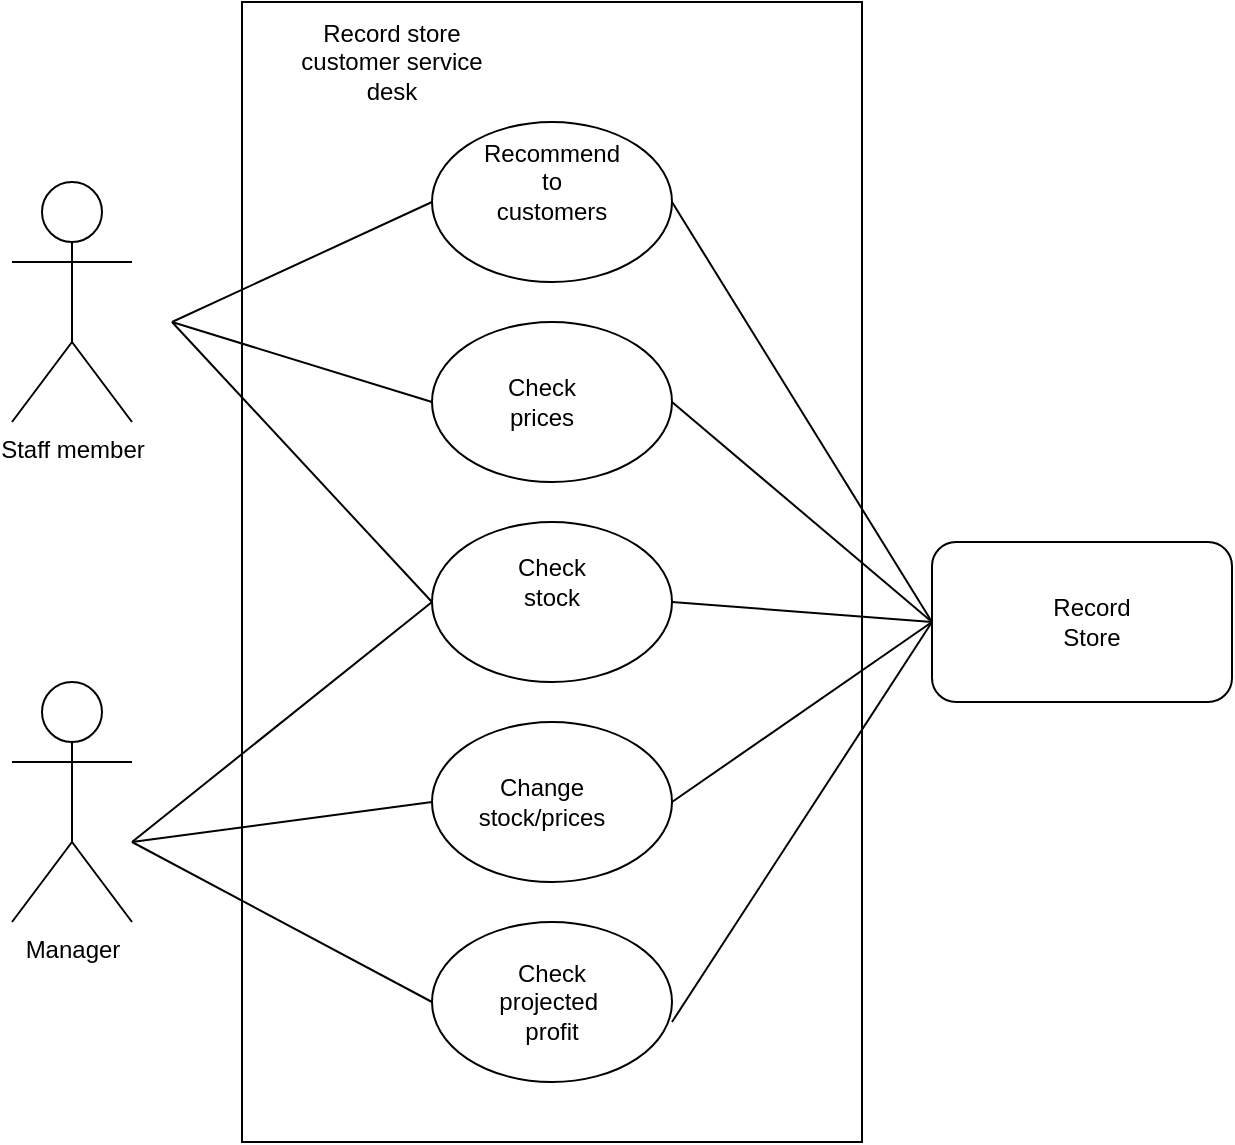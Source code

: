 <mxfile version="10.6.7" type="github"><diagram id="uB2jlyXJTxDQPwL-1R3I" name="Page-1"><mxGraphModel dx="1425" dy="625" grid="1" gridSize="10" guides="1" tooltips="1" connect="1" arrows="1" fold="1" page="1" pageScale="1" pageWidth="827" pageHeight="1169" math="0" shadow="0"><root><mxCell id="0"/><mxCell id="1" parent="0"/><mxCell id="3X3QS4AmmU2mTldEc5a5-43" value="" style="rounded=0;whiteSpace=wrap;html=1;" parent="1" vertex="1"><mxGeometry x="215" y="20" width="310" height="570" as="geometry"/></mxCell><mxCell id="3X3QS4AmmU2mTldEc5a5-5" value="Staff member" style="shape=umlActor;verticalLabelPosition=bottom;labelBackgroundColor=#ffffff;verticalAlign=top;html=1;outlineConnect=0;" parent="1" vertex="1"><mxGeometry x="100" y="110" width="60" height="120" as="geometry"/></mxCell><mxCell id="3X3QS4AmmU2mTldEc5a5-14" value="Manager" style="shape=umlActor;verticalLabelPosition=bottom;labelBackgroundColor=#ffffff;verticalAlign=top;html=1;outlineConnect=0;" parent="1" vertex="1"><mxGeometry x="100" y="360" width="60" height="120" as="geometry"/></mxCell><mxCell id="3X3QS4AmmU2mTldEc5a5-7" value="" style="ellipse;whiteSpace=wrap;html=1;" parent="1" vertex="1"><mxGeometry x="310" y="80" width="120" height="80" as="geometry"/></mxCell><mxCell id="3X3QS4AmmU2mTldEc5a5-8" value="" style="ellipse;whiteSpace=wrap;html=1;" parent="1" vertex="1"><mxGeometry x="310" y="180" width="120" height="80" as="geometry"/></mxCell><mxCell id="3X3QS4AmmU2mTldEc5a5-9" value="" style="ellipse;whiteSpace=wrap;html=1;" parent="1" vertex="1"><mxGeometry x="310" y="280" width="120" height="80" as="geometry"/></mxCell><mxCell id="3X3QS4AmmU2mTldEc5a5-10" value="" style="ellipse;whiteSpace=wrap;html=1;" parent="1" vertex="1"><mxGeometry x="310" y="380" width="120" height="80" as="geometry"/></mxCell><mxCell id="3X3QS4AmmU2mTldEc5a5-11" value="" style="ellipse;whiteSpace=wrap;html=1;" parent="1" vertex="1"><mxGeometry x="310" y="480" width="120" height="80" as="geometry"/></mxCell><mxCell id="3X3QS4AmmU2mTldEc5a5-13" value="" style="rounded=1;whiteSpace=wrap;html=1;" parent="1" vertex="1"><mxGeometry x="560" y="290" width="150" height="80" as="geometry"/></mxCell><mxCell id="3X3QS4AmmU2mTldEc5a5-20" value="Check stock" style="text;html=1;strokeColor=none;fillColor=none;align=center;verticalAlign=middle;whiteSpace=wrap;rounded=0;" parent="1" vertex="1"><mxGeometry x="350" y="300" width="40" height="20" as="geometry"/></mxCell><mxCell id="3X3QS4AmmU2mTldEc5a5-21" value="Recommend&lt;br&gt;to customers&lt;br&gt;" style="text;html=1;strokeColor=none;fillColor=none;align=center;verticalAlign=middle;whiteSpace=wrap;rounded=0;" parent="1" vertex="1"><mxGeometry x="360" y="90" width="20" height="40" as="geometry"/></mxCell><mxCell id="3X3QS4AmmU2mTldEc5a5-22" value="Check prices" style="text;html=1;strokeColor=none;fillColor=none;align=center;verticalAlign=middle;whiteSpace=wrap;rounded=0;" parent="1" vertex="1"><mxGeometry x="350" y="210" width="30" height="20" as="geometry"/></mxCell><mxCell id="3X3QS4AmmU2mTldEc5a5-23" value="Change stock/prices" style="text;html=1;strokeColor=none;fillColor=none;align=center;verticalAlign=middle;whiteSpace=wrap;rounded=0;" parent="1" vertex="1"><mxGeometry x="345" y="410" width="40" height="20" as="geometry"/></mxCell><mxCell id="3X3QS4AmmU2mTldEc5a5-25" value="Check projected&amp;nbsp; profit" style="text;html=1;strokeColor=none;fillColor=none;align=center;verticalAlign=middle;whiteSpace=wrap;rounded=0;" parent="1" vertex="1"><mxGeometry x="350" y="510" width="40" height="20" as="geometry"/></mxCell><mxCell id="3X3QS4AmmU2mTldEc5a5-27" value="Record Store" style="text;html=1;strokeColor=none;fillColor=none;align=center;verticalAlign=middle;whiteSpace=wrap;rounded=0;" parent="1" vertex="1"><mxGeometry x="620" y="320" width="40" height="20" as="geometry"/></mxCell><mxCell id="3X3QS4AmmU2mTldEc5a5-30" value="" style="endArrow=none;html=1;entryX=0;entryY=0.5;entryDx=0;entryDy=0;" parent="1" target="3X3QS4AmmU2mTldEc5a5-7" edge="1"><mxGeometry width="50" height="50" relative="1" as="geometry"><mxPoint x="180" y="180" as="sourcePoint"/><mxPoint x="250" y="160" as="targetPoint"/></mxGeometry></mxCell><mxCell id="3X3QS4AmmU2mTldEc5a5-31" value="" style="endArrow=none;html=1;entryX=0;entryY=0.5;entryDx=0;entryDy=0;" parent="1" target="3X3QS4AmmU2mTldEc5a5-8" edge="1"><mxGeometry width="50" height="50" relative="1" as="geometry"><mxPoint x="180" y="180" as="sourcePoint"/><mxPoint x="320" y="130" as="targetPoint"/></mxGeometry></mxCell><mxCell id="3X3QS4AmmU2mTldEc5a5-32" value="" style="endArrow=none;html=1;entryX=0;entryY=0.5;entryDx=0;entryDy=0;" parent="1" target="3X3QS4AmmU2mTldEc5a5-9" edge="1"><mxGeometry width="50" height="50" relative="1" as="geometry"><mxPoint x="180" y="180" as="sourcePoint"/><mxPoint x="320" y="230" as="targetPoint"/></mxGeometry></mxCell><mxCell id="3X3QS4AmmU2mTldEc5a5-33" value="" style="endArrow=none;html=1;entryX=0;entryY=0.5;entryDx=0;entryDy=0;" parent="1" target="3X3QS4AmmU2mTldEc5a5-11" edge="1"><mxGeometry width="50" height="50" relative="1" as="geometry"><mxPoint x="160" y="440" as="sourcePoint"/><mxPoint x="290" y="480" as="targetPoint"/></mxGeometry></mxCell><mxCell id="3X3QS4AmmU2mTldEc5a5-34" value="" style="endArrow=none;html=1;entryX=0;entryY=0.5;entryDx=0;entryDy=0;" parent="1" target="3X3QS4AmmU2mTldEc5a5-10" edge="1"><mxGeometry width="50" height="50" relative="1" as="geometry"><mxPoint x="160" y="440" as="sourcePoint"/><mxPoint x="320" y="530" as="targetPoint"/></mxGeometry></mxCell><mxCell id="3X3QS4AmmU2mTldEc5a5-35" value="" style="endArrow=none;html=1;entryX=0;entryY=0.5;entryDx=0;entryDy=0;" parent="1" target="3X3QS4AmmU2mTldEc5a5-9" edge="1"><mxGeometry width="50" height="50" relative="1" as="geometry"><mxPoint x="160" y="440" as="sourcePoint"/><mxPoint x="180" y="180" as="targetPoint"/></mxGeometry></mxCell><mxCell id="3X3QS4AmmU2mTldEc5a5-36" value="" style="endArrow=none;html=1;entryX=0;entryY=0.5;entryDx=0;entryDy=0;" parent="1" target="3X3QS4AmmU2mTldEc5a5-13" edge="1"><mxGeometry width="50" height="50" relative="1" as="geometry"><mxPoint x="430" y="530" as="sourcePoint"/><mxPoint x="580" y="510" as="targetPoint"/></mxGeometry></mxCell><mxCell id="3X3QS4AmmU2mTldEc5a5-37" value="" style="endArrow=none;html=1;entryX=0;entryY=0.5;entryDx=0;entryDy=0;exitX=1;exitY=0.5;exitDx=0;exitDy=0;" parent="1" source="3X3QS4AmmU2mTldEc5a5-10" target="3X3QS4AmmU2mTldEc5a5-13" edge="1"><mxGeometry width="50" height="50" relative="1" as="geometry"><mxPoint x="430" y="450" as="sourcePoint"/><mxPoint x="560" y="250" as="targetPoint"/></mxGeometry></mxCell><mxCell id="3X3QS4AmmU2mTldEc5a5-38" value="" style="endArrow=none;html=1;entryX=0;entryY=0.5;entryDx=0;entryDy=0;exitX=1;exitY=0.5;exitDx=0;exitDy=0;" parent="1" source="3X3QS4AmmU2mTldEc5a5-9" target="3X3QS4AmmU2mTldEc5a5-13" edge="1"><mxGeometry width="50" height="50" relative="1" as="geometry"><mxPoint x="430" y="350" as="sourcePoint"/><mxPoint x="560" y="150" as="targetPoint"/></mxGeometry></mxCell><mxCell id="3X3QS4AmmU2mTldEc5a5-39" value="" style="endArrow=none;html=1;exitX=1;exitY=0.5;exitDx=0;exitDy=0;" parent="1" source="3X3QS4AmmU2mTldEc5a5-8" edge="1"><mxGeometry width="50" height="50" relative="1" as="geometry"><mxPoint x="460" y="560" as="sourcePoint"/><mxPoint x="560" y="330" as="targetPoint"/></mxGeometry></mxCell><mxCell id="3X3QS4AmmU2mTldEc5a5-40" value="" style="endArrow=none;html=1;entryX=0;entryY=0.5;entryDx=0;entryDy=0;exitX=1;exitY=0.5;exitDx=0;exitDy=0;" parent="1" source="3X3QS4AmmU2mTldEc5a5-7" target="3X3QS4AmmU2mTldEc5a5-13" edge="1"><mxGeometry width="50" height="50" relative="1" as="geometry"><mxPoint x="450" y="270" as="sourcePoint"/><mxPoint x="580" y="70" as="targetPoint"/></mxGeometry></mxCell><mxCell id="3X3QS4AmmU2mTldEc5a5-44" value="Record store customer service desk" style="text;html=1;strokeColor=none;fillColor=none;align=center;verticalAlign=middle;whiteSpace=wrap;rounded=0;" parent="1" vertex="1"><mxGeometry x="230" y="40" width="120" height="20" as="geometry"/></mxCell></root></mxGraphModel></diagram></mxfile>